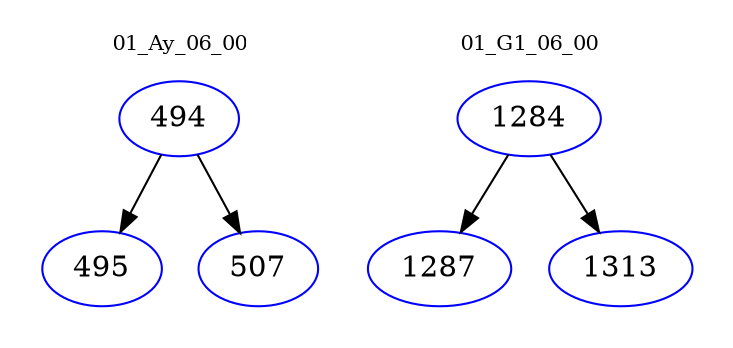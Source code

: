 digraph{
subgraph cluster_0 {
color = white
label = "01_Ay_06_00";
fontsize=10;
T0_494 [label="494", color="blue"]
T0_494 -> T0_495 [color="black"]
T0_495 [label="495", color="blue"]
T0_494 -> T0_507 [color="black"]
T0_507 [label="507", color="blue"]
}
subgraph cluster_1 {
color = white
label = "01_G1_06_00";
fontsize=10;
T1_1284 [label="1284", color="blue"]
T1_1284 -> T1_1287 [color="black"]
T1_1287 [label="1287", color="blue"]
T1_1284 -> T1_1313 [color="black"]
T1_1313 [label="1313", color="blue"]
}
}
